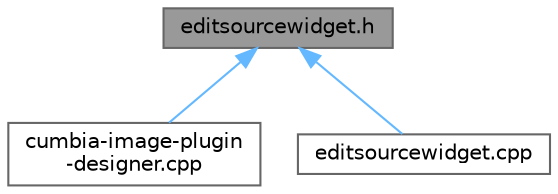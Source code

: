 digraph "editsourcewidget.h"
{
 // LATEX_PDF_SIZE
  bgcolor="transparent";
  edge [fontname=Helvetica,fontsize=10,labelfontname=Helvetica,labelfontsize=10];
  node [fontname=Helvetica,fontsize=10,shape=box,height=0.2,width=0.4];
  Node1 [label="editsourcewidget.h",height=0.2,width=0.4,color="gray40", fillcolor="grey60", style="filled", fontcolor="black",tooltip=" "];
  Node1 -> Node2 [dir="back",color="steelblue1",style="solid"];
  Node2 [label="cumbia-image-plugin\l-designer.cpp",height=0.2,width=0.4,color="grey40", fillcolor="white", style="filled",URL="$controls_2cumbia-qtcontrols-ng-controls-designer_2forms_2cumbia-image-plugin-designer_8cpp.html",tooltip=" "];
  Node1 -> Node3 [dir="back",color="steelblue1",style="solid"];
  Node3 [label="editsourcewidget.cpp",height=0.2,width=0.4,color="grey40", fillcolor="white", style="filled",URL="$controls_2cumbia-qtcontrols-ng-controls-designer_2forms_2editsourcewidget_8cpp.html",tooltip=" "];
}
